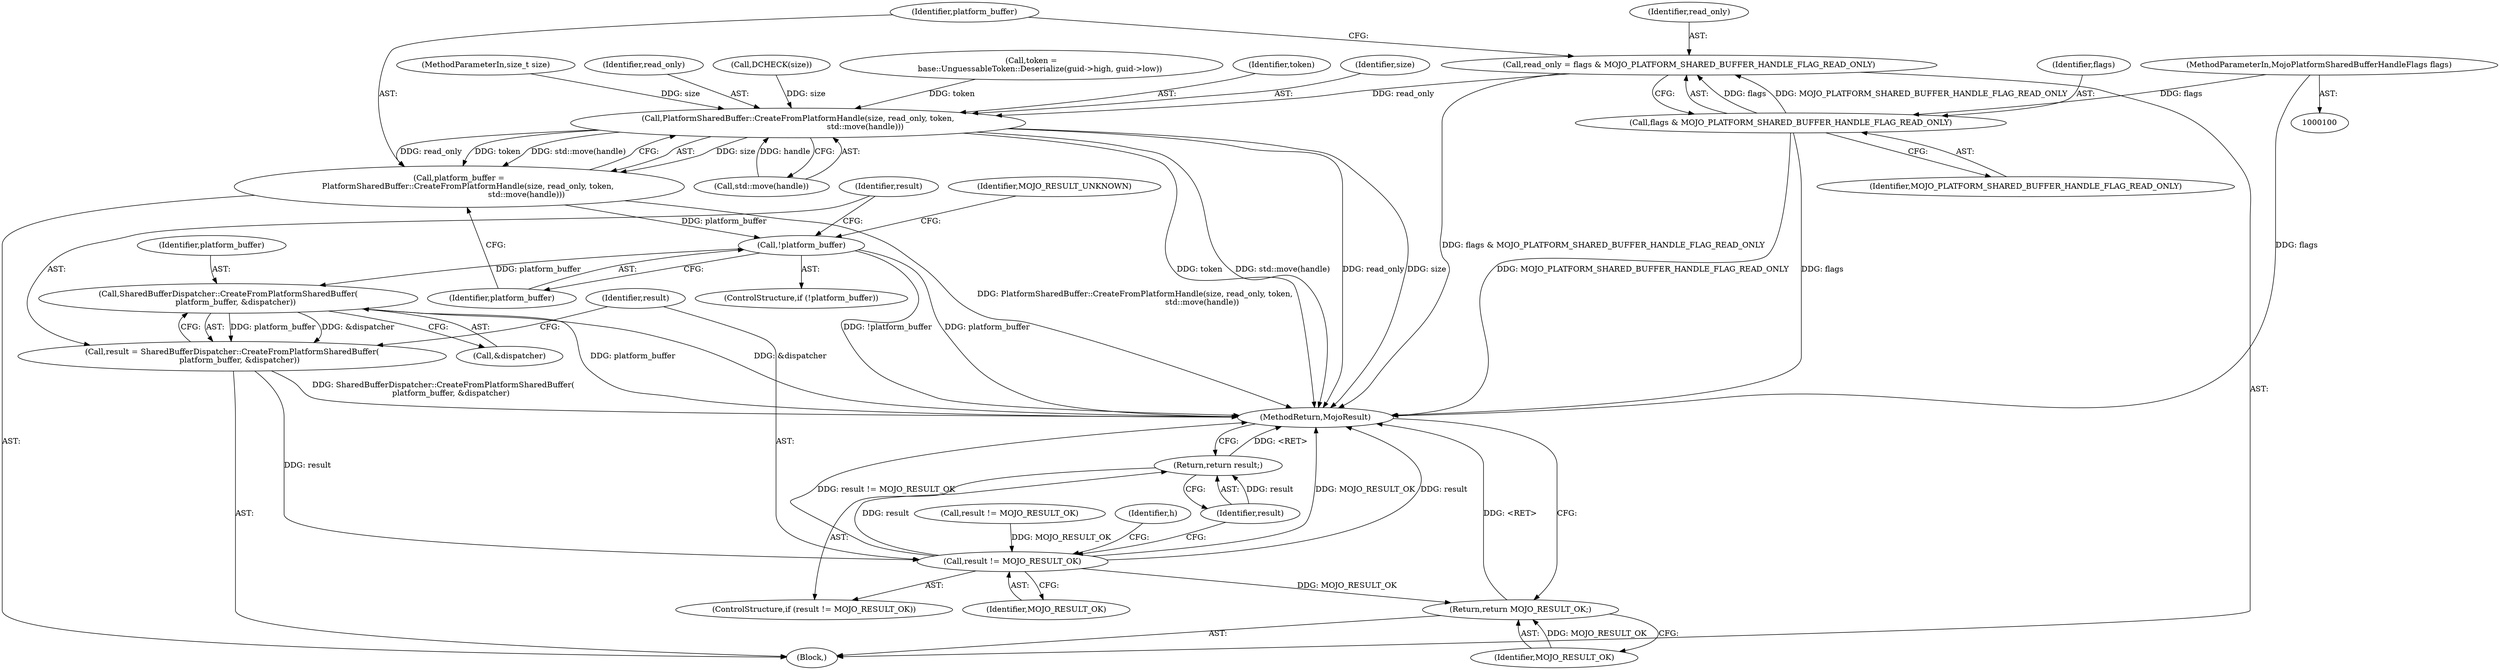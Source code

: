 digraph "0_Chrome_673ce95d481ea9368c4d4d43ac756ba1d6d9e608_32@API" {
"1000134" [label="(Call,read_only = flags & MOJO_PLATFORM_SHARED_BUFFER_HANDLE_FLAG_READ_ONLY)"];
"1000136" [label="(Call,flags & MOJO_PLATFORM_SHARED_BUFFER_HANDLE_FLAG_READ_ONLY)"];
"1000104" [label="(MethodParameterIn,MojoPlatformSharedBufferHandleFlags flags)"];
"1000142" [label="(Call,PlatformSharedBuffer::CreateFromPlatformHandle(size, read_only, token,\n                                                      std::move(handle)))"];
"1000140" [label="(Call,platform_buffer =\n       PlatformSharedBuffer::CreateFromPlatformHandle(size, read_only, token,\n                                                      std::move(handle)))"];
"1000149" [label="(Call,!platform_buffer)"];
"1000156" [label="(Call,SharedBufferDispatcher::CreateFromPlatformSharedBuffer(\n      platform_buffer, &dispatcher))"];
"1000154" [label="(Call,result = SharedBufferDispatcher::CreateFromPlatformSharedBuffer(\n      platform_buffer, &dispatcher))"];
"1000161" [label="(Call,result != MOJO_RESULT_OK)"];
"1000164" [label="(Return,return result;)"];
"1000183" [label="(Return,return MOJO_RESULT_OK;)"];
"1000107" [label="(Call,DCHECK(size))"];
"1000118" [label="(Call,result != MOJO_RESULT_OK)"];
"1000184" [label="(Identifier,MOJO_RESULT_OK)"];
"1000161" [label="(Call,result != MOJO_RESULT_OK)"];
"1000124" [label="(Call,token =\n       base::UnguessableToken::Deserialize(guid->high, guid->low))"];
"1000145" [label="(Identifier,token)"];
"1000143" [label="(Identifier,size)"];
"1000142" [label="(Call,PlatformSharedBuffer::CreateFromPlatformHandle(size, read_only, token,\n                                                      std::move(handle)))"];
"1000135" [label="(Identifier,read_only)"];
"1000154" [label="(Call,result = SharedBufferDispatcher::CreateFromPlatformSharedBuffer(\n      platform_buffer, &dispatcher))"];
"1000163" [label="(Identifier,MOJO_RESULT_OK)"];
"1000136" [label="(Call,flags & MOJO_PLATFORM_SHARED_BUFFER_HANDLE_FLAG_READ_ONLY)"];
"1000183" [label="(Return,return MOJO_RESULT_OK;)"];
"1000155" [label="(Identifier,result)"];
"1000102" [label="(MethodParameterIn,size_t size)"];
"1000162" [label="(Identifier,result)"];
"1000152" [label="(Identifier,MOJO_RESULT_UNKNOWN)"];
"1000141" [label="(Identifier,platform_buffer)"];
"1000106" [label="(Block,)"];
"1000138" [label="(Identifier,MOJO_PLATFORM_SHARED_BUFFER_HANDLE_FLAG_READ_ONLY)"];
"1000158" [label="(Call,&dispatcher)"];
"1000104" [label="(MethodParameterIn,MojoPlatformSharedBufferHandleFlags flags)"];
"1000140" [label="(Call,platform_buffer =\n       PlatformSharedBuffer::CreateFromPlatformHandle(size, read_only, token,\n                                                      std::move(handle)))"];
"1000137" [label="(Identifier,flags)"];
"1000148" [label="(ControlStructure,if (!platform_buffer))"];
"1000168" [label="(Identifier,h)"];
"1000144" [label="(Identifier,read_only)"];
"1000150" [label="(Identifier,platform_buffer)"];
"1000165" [label="(Identifier,result)"];
"1000146" [label="(Call,std::move(handle))"];
"1000157" [label="(Identifier,platform_buffer)"];
"1000185" [label="(MethodReturn,MojoResult)"];
"1000149" [label="(Call,!platform_buffer)"];
"1000156" [label="(Call,SharedBufferDispatcher::CreateFromPlatformSharedBuffer(\n      platform_buffer, &dispatcher))"];
"1000164" [label="(Return,return result;)"];
"1000160" [label="(ControlStructure,if (result != MOJO_RESULT_OK))"];
"1000134" [label="(Call,read_only = flags & MOJO_PLATFORM_SHARED_BUFFER_HANDLE_FLAG_READ_ONLY)"];
"1000134" -> "1000106"  [label="AST: "];
"1000134" -> "1000136"  [label="CFG: "];
"1000135" -> "1000134"  [label="AST: "];
"1000136" -> "1000134"  [label="AST: "];
"1000141" -> "1000134"  [label="CFG: "];
"1000134" -> "1000185"  [label="DDG: flags & MOJO_PLATFORM_SHARED_BUFFER_HANDLE_FLAG_READ_ONLY"];
"1000136" -> "1000134"  [label="DDG: flags"];
"1000136" -> "1000134"  [label="DDG: MOJO_PLATFORM_SHARED_BUFFER_HANDLE_FLAG_READ_ONLY"];
"1000134" -> "1000142"  [label="DDG: read_only"];
"1000136" -> "1000138"  [label="CFG: "];
"1000137" -> "1000136"  [label="AST: "];
"1000138" -> "1000136"  [label="AST: "];
"1000136" -> "1000185"  [label="DDG: MOJO_PLATFORM_SHARED_BUFFER_HANDLE_FLAG_READ_ONLY"];
"1000136" -> "1000185"  [label="DDG: flags"];
"1000104" -> "1000136"  [label="DDG: flags"];
"1000104" -> "1000100"  [label="AST: "];
"1000104" -> "1000185"  [label="DDG: flags"];
"1000142" -> "1000140"  [label="AST: "];
"1000142" -> "1000146"  [label="CFG: "];
"1000143" -> "1000142"  [label="AST: "];
"1000144" -> "1000142"  [label="AST: "];
"1000145" -> "1000142"  [label="AST: "];
"1000146" -> "1000142"  [label="AST: "];
"1000140" -> "1000142"  [label="CFG: "];
"1000142" -> "1000185"  [label="DDG: read_only"];
"1000142" -> "1000185"  [label="DDG: size"];
"1000142" -> "1000185"  [label="DDG: token"];
"1000142" -> "1000185"  [label="DDG: std::move(handle)"];
"1000142" -> "1000140"  [label="DDG: size"];
"1000142" -> "1000140"  [label="DDG: read_only"];
"1000142" -> "1000140"  [label="DDG: token"];
"1000142" -> "1000140"  [label="DDG: std::move(handle)"];
"1000107" -> "1000142"  [label="DDG: size"];
"1000102" -> "1000142"  [label="DDG: size"];
"1000124" -> "1000142"  [label="DDG: token"];
"1000146" -> "1000142"  [label="DDG: handle"];
"1000140" -> "1000106"  [label="AST: "];
"1000141" -> "1000140"  [label="AST: "];
"1000150" -> "1000140"  [label="CFG: "];
"1000140" -> "1000185"  [label="DDG: PlatformSharedBuffer::CreateFromPlatformHandle(size, read_only, token,\n                                                      std::move(handle))"];
"1000140" -> "1000149"  [label="DDG: platform_buffer"];
"1000149" -> "1000148"  [label="AST: "];
"1000149" -> "1000150"  [label="CFG: "];
"1000150" -> "1000149"  [label="AST: "];
"1000152" -> "1000149"  [label="CFG: "];
"1000155" -> "1000149"  [label="CFG: "];
"1000149" -> "1000185"  [label="DDG: !platform_buffer"];
"1000149" -> "1000185"  [label="DDG: platform_buffer"];
"1000149" -> "1000156"  [label="DDG: platform_buffer"];
"1000156" -> "1000154"  [label="AST: "];
"1000156" -> "1000158"  [label="CFG: "];
"1000157" -> "1000156"  [label="AST: "];
"1000158" -> "1000156"  [label="AST: "];
"1000154" -> "1000156"  [label="CFG: "];
"1000156" -> "1000185"  [label="DDG: platform_buffer"];
"1000156" -> "1000185"  [label="DDG: &dispatcher"];
"1000156" -> "1000154"  [label="DDG: platform_buffer"];
"1000156" -> "1000154"  [label="DDG: &dispatcher"];
"1000154" -> "1000106"  [label="AST: "];
"1000155" -> "1000154"  [label="AST: "];
"1000162" -> "1000154"  [label="CFG: "];
"1000154" -> "1000185"  [label="DDG: SharedBufferDispatcher::CreateFromPlatformSharedBuffer(\n      platform_buffer, &dispatcher)"];
"1000154" -> "1000161"  [label="DDG: result"];
"1000161" -> "1000160"  [label="AST: "];
"1000161" -> "1000163"  [label="CFG: "];
"1000162" -> "1000161"  [label="AST: "];
"1000163" -> "1000161"  [label="AST: "];
"1000165" -> "1000161"  [label="CFG: "];
"1000168" -> "1000161"  [label="CFG: "];
"1000161" -> "1000185"  [label="DDG: MOJO_RESULT_OK"];
"1000161" -> "1000185"  [label="DDG: result"];
"1000161" -> "1000185"  [label="DDG: result != MOJO_RESULT_OK"];
"1000118" -> "1000161"  [label="DDG: MOJO_RESULT_OK"];
"1000161" -> "1000164"  [label="DDG: result"];
"1000161" -> "1000183"  [label="DDG: MOJO_RESULT_OK"];
"1000164" -> "1000160"  [label="AST: "];
"1000164" -> "1000165"  [label="CFG: "];
"1000165" -> "1000164"  [label="AST: "];
"1000185" -> "1000164"  [label="CFG: "];
"1000164" -> "1000185"  [label="DDG: <RET>"];
"1000165" -> "1000164"  [label="DDG: result"];
"1000183" -> "1000106"  [label="AST: "];
"1000183" -> "1000184"  [label="CFG: "];
"1000184" -> "1000183"  [label="AST: "];
"1000185" -> "1000183"  [label="CFG: "];
"1000183" -> "1000185"  [label="DDG: <RET>"];
"1000184" -> "1000183"  [label="DDG: MOJO_RESULT_OK"];
}
